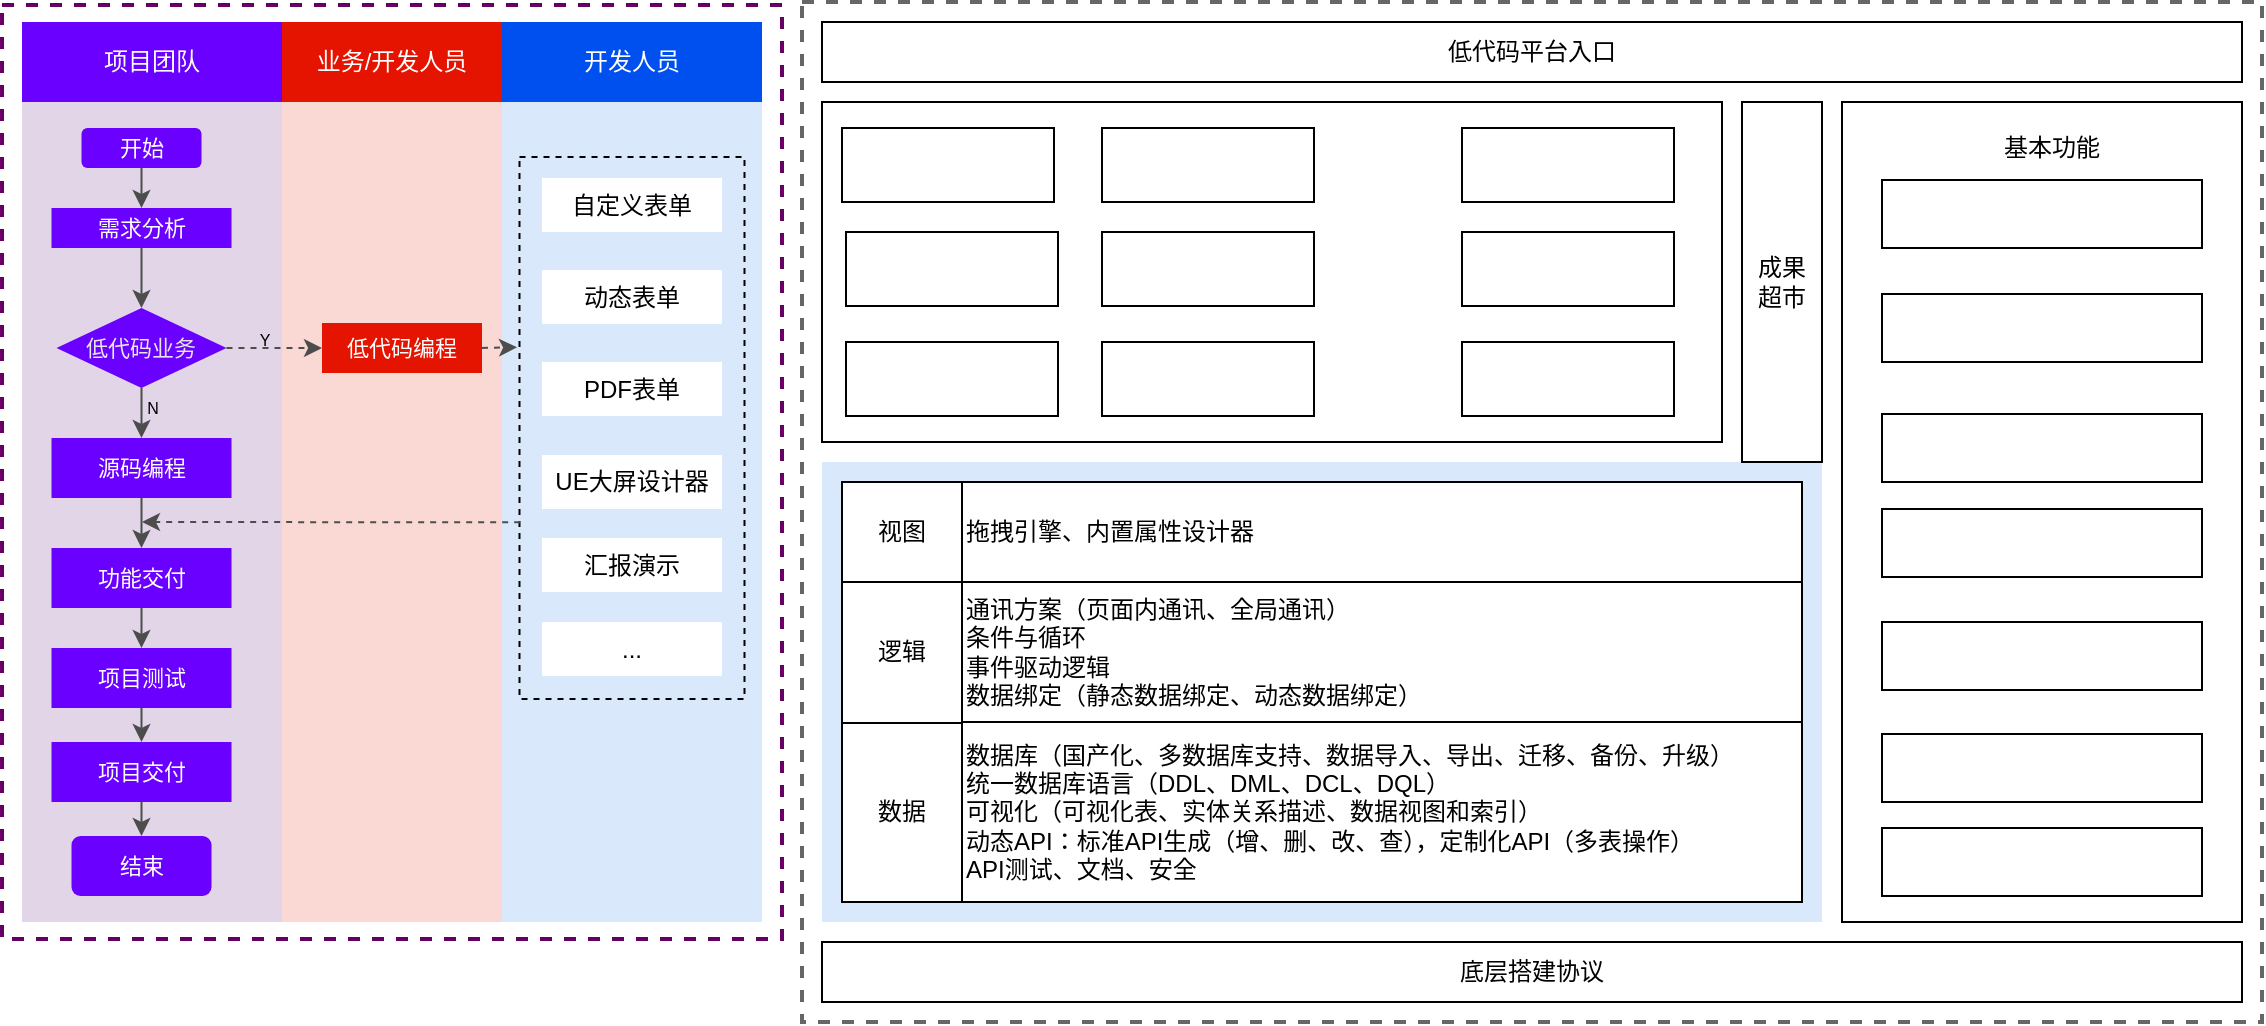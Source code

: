 <mxfile version="24.2.3" type="github">
  <diagram name="第 1 页" id="B_uo7OJ-f0cf3lO3-WNb">
    <mxGraphModel dx="2022" dy="650" grid="1" gridSize="10" guides="1" tooltips="1" connect="1" arrows="1" fold="1" page="1" pageScale="1" pageWidth="827" pageHeight="1169" math="0" shadow="0">
      <root>
        <mxCell id="0" />
        <mxCell id="1" parent="0" />
        <mxCell id="DL2iSLS2zm1EoD6sChtO-90" value="" style="rounded=0;whiteSpace=wrap;html=1;fillColor=none;strokeColor=#660066;strokeWidth=2;dashed=1;" parent="1" vertex="1">
          <mxGeometry x="-70" y="71.5" width="390" height="467" as="geometry" />
        </mxCell>
        <mxCell id="DL2iSLS2zm1EoD6sChtO-4" value="业务/开发人员" style="rounded=0;whiteSpace=wrap;html=1;fillColor=#e51400;fontColor=#ffffff;strokeColor=none;" parent="1" vertex="1">
          <mxGeometry x="70" y="80" width="110" height="40" as="geometry" />
        </mxCell>
        <mxCell id="DL2iSLS2zm1EoD6sChtO-6" value="" style="rounded=0;whiteSpace=wrap;html=1;fillColor=#fad9d5;strokeColor=none;" parent="1" vertex="1">
          <mxGeometry x="70" y="120" width="110" height="410" as="geometry" />
        </mxCell>
        <mxCell id="DL2iSLS2zm1EoD6sChtO-7" value="项目团队" style="rounded=0;whiteSpace=wrap;html=1;fillColor=#6a00ff;strokeColor=none;fontColor=#ffffff;" parent="1" vertex="1">
          <mxGeometry x="-60" y="80" width="130" height="40" as="geometry" />
        </mxCell>
        <mxCell id="DL2iSLS2zm1EoD6sChtO-8" value="" style="rounded=0;whiteSpace=wrap;html=1;fillColor=#e1d5e7;strokeColor=none;" parent="1" vertex="1">
          <mxGeometry x="-60" y="120" width="130" height="410" as="geometry" />
        </mxCell>
        <mxCell id="DL2iSLS2zm1EoD6sChtO-9" value="开始" style="rounded=1;whiteSpace=wrap;html=1;strokeColor=none;fontSize=11;fillColor=#6a00ff;fontColor=#ffffff;" parent="1" vertex="1">
          <mxGeometry x="-30.25" y="133" width="60" height="20" as="geometry" />
        </mxCell>
        <mxCell id="DL2iSLS2zm1EoD6sChtO-10" value="&lt;font color=&quot;#e6e6e6&quot; style=&quot;font-size: 11px;&quot;&gt;低代码业务&lt;/font&gt;" style="rhombus;whiteSpace=wrap;html=1;strokeColor=none;fontSize=11;fillColor=#6a00ff;fontColor=#ffffff;" parent="1" vertex="1">
          <mxGeometry x="-42.75" y="223" width="85" height="40" as="geometry" />
        </mxCell>
        <mxCell id="DL2iSLS2zm1EoD6sChtO-11" value="需求分析" style="rounded=0;whiteSpace=wrap;html=1;strokeColor=none;fontSize=11;fillColor=#6a00ff;fontColor=#ffffff;" parent="1" vertex="1">
          <mxGeometry x="-45.25" y="173" width="90" height="20" as="geometry" />
        </mxCell>
        <mxCell id="DL2iSLS2zm1EoD6sChtO-12" value="结束" style="rounded=1;whiteSpace=wrap;html=1;strokeColor=none;fontSize=11;fillColor=#6a00ff;fontColor=#ffffff;" parent="1" vertex="1">
          <mxGeometry x="-35.25" y="487" width="70" height="30" as="geometry" />
        </mxCell>
        <mxCell id="DL2iSLS2zm1EoD6sChtO-13" value="项目测试" style="rounded=0;whiteSpace=wrap;html=1;strokeColor=none;fontSize=11;fillColor=#6a00ff;fontColor=#ffffff;" parent="1" vertex="1">
          <mxGeometry x="-45.25" y="393" width="90" height="30" as="geometry" />
        </mxCell>
        <mxCell id="DL2iSLS2zm1EoD6sChtO-14" value="源码编程" style="rounded=0;whiteSpace=wrap;html=1;strokeColor=none;fontSize=11;fillColor=#6a00ff;fontColor=#ffffff;" parent="1" vertex="1">
          <mxGeometry x="-45.25" y="288" width="90" height="30" as="geometry" />
        </mxCell>
        <mxCell id="DL2iSLS2zm1EoD6sChtO-15" value="项目交付" style="rounded=0;whiteSpace=wrap;html=1;strokeColor=none;fontSize=11;fillColor=#6a00ff;fontColor=#ffffff;" parent="1" vertex="1">
          <mxGeometry x="-45.25" y="440" width="90" height="30" as="geometry" />
        </mxCell>
        <mxCell id="DL2iSLS2zm1EoD6sChtO-16" value="" style="endArrow=classic;html=1;rounded=0;strokeColor=#4D4D4D;" parent="1" source="DL2iSLS2zm1EoD6sChtO-9" target="DL2iSLS2zm1EoD6sChtO-11" edge="1">
          <mxGeometry width="50" height="50" relative="1" as="geometry">
            <mxPoint x="194.75" y="273" as="sourcePoint" />
            <mxPoint x="244.75" y="223" as="targetPoint" />
          </mxGeometry>
        </mxCell>
        <mxCell id="DL2iSLS2zm1EoD6sChtO-17" value="" style="endArrow=classic;html=1;rounded=0;exitX=0.5;exitY=1;exitDx=0;exitDy=0;entryX=0.5;entryY=0;entryDx=0;entryDy=0;strokeColor=#4D4D4D;" parent="1" source="DL2iSLS2zm1EoD6sChtO-11" target="DL2iSLS2zm1EoD6sChtO-10" edge="1">
          <mxGeometry width="50" height="50" relative="1" as="geometry">
            <mxPoint x="-0.49" y="213" as="sourcePoint" />
            <mxPoint x="-0.49" y="233" as="targetPoint" />
          </mxGeometry>
        </mxCell>
        <mxCell id="DL2iSLS2zm1EoD6sChtO-18" value="" style="endArrow=classic;html=1;rounded=0;exitX=0.5;exitY=1;exitDx=0;exitDy=0;strokeColor=#4D4D4D;" parent="1" source="DL2iSLS2zm1EoD6sChtO-10" target="DL2iSLS2zm1EoD6sChtO-14" edge="1">
          <mxGeometry width="50" height="50" relative="1" as="geometry">
            <mxPoint x="9.75" y="223" as="sourcePoint" />
            <mxPoint x="9.75" y="243" as="targetPoint" />
          </mxGeometry>
        </mxCell>
        <mxCell id="DL2iSLS2zm1EoD6sChtO-19" value="N" style="edgeLabel;html=1;align=center;verticalAlign=middle;resizable=0;points=[];labelBackgroundColor=none;fontSize=8;" parent="DL2iSLS2zm1EoD6sChtO-18" vertex="1" connectable="0">
          <mxGeometry x="-0.22" relative="1" as="geometry">
            <mxPoint x="5" as="offset" />
          </mxGeometry>
        </mxCell>
        <mxCell id="DL2iSLS2zm1EoD6sChtO-20" value="" style="endArrow=classic;html=1;rounded=0;exitX=0.5;exitY=1;exitDx=0;exitDy=0;entryX=0.5;entryY=0;entryDx=0;entryDy=0;strokeColor=#4D4D4D;" parent="1" source="DL2iSLS2zm1EoD6sChtO-14" target="DL2iSLS2zm1EoD6sChtO-23" edge="1">
          <mxGeometry width="50" height="50" relative="1" as="geometry">
            <mxPoint x="9.75" y="293" as="sourcePoint" />
            <mxPoint x="9.75" y="323" as="targetPoint" />
          </mxGeometry>
        </mxCell>
        <mxCell id="DL2iSLS2zm1EoD6sChtO-21" value="" style="endArrow=classic;html=1;rounded=0;exitX=0.5;exitY=1;exitDx=0;exitDy=0;entryX=0.5;entryY=0;entryDx=0;entryDy=0;strokeColor=#4D4D4D;" parent="1" source="DL2iSLS2zm1EoD6sChtO-13" target="DL2iSLS2zm1EoD6sChtO-15" edge="1">
          <mxGeometry width="50" height="50" relative="1" as="geometry">
            <mxPoint x="9.75" y="353" as="sourcePoint" />
            <mxPoint x="9.75" y="383" as="targetPoint" />
          </mxGeometry>
        </mxCell>
        <mxCell id="DL2iSLS2zm1EoD6sChtO-22" value="" style="endArrow=classic;html=1;rounded=0;exitX=0.5;exitY=1;exitDx=0;exitDy=0;entryX=0.5;entryY=0;entryDx=0;entryDy=0;strokeColor=#4D4D4D;" parent="1" source="DL2iSLS2zm1EoD6sChtO-15" target="DL2iSLS2zm1EoD6sChtO-12" edge="1">
          <mxGeometry width="50" height="50" relative="1" as="geometry">
            <mxPoint x="9.75" y="413" as="sourcePoint" />
            <mxPoint x="9.75" y="433" as="targetPoint" />
          </mxGeometry>
        </mxCell>
        <mxCell id="DL2iSLS2zm1EoD6sChtO-23" value="功能交付" style="rounded=0;whiteSpace=wrap;html=1;strokeColor=none;fontSize=11;fillColor=#6a00ff;fontColor=#ffffff;" parent="1" vertex="1">
          <mxGeometry x="-45.25" y="343" width="90" height="30" as="geometry" />
        </mxCell>
        <mxCell id="DL2iSLS2zm1EoD6sChtO-24" value="" style="endArrow=classic;html=1;rounded=0;exitX=0.5;exitY=1;exitDx=0;exitDy=0;entryX=0.5;entryY=0;entryDx=0;entryDy=0;strokeColor=#4D4D4D;" parent="1" source="DL2iSLS2zm1EoD6sChtO-23" target="DL2iSLS2zm1EoD6sChtO-13" edge="1">
          <mxGeometry width="50" height="50" relative="1" as="geometry">
            <mxPoint x="-0.49" y="373" as="sourcePoint" />
            <mxPoint x="-0.49" y="390" as="targetPoint" />
          </mxGeometry>
        </mxCell>
        <mxCell id="DL2iSLS2zm1EoD6sChtO-25" value="低代码编程" style="rounded=0;whiteSpace=wrap;html=1;fillColor=#e51400;fontColor=#ffffff;strokeColor=none;fontSize=11;" parent="1" vertex="1">
          <mxGeometry x="90" y="230.5" width="80" height="25" as="geometry" />
        </mxCell>
        <mxCell id="DL2iSLS2zm1EoD6sChtO-27" value="" style="endArrow=classic;html=1;rounded=0;entryX=0;entryY=0.5;entryDx=0;entryDy=0;exitX=1;exitY=0.5;exitDx=0;exitDy=0;strokeColor=#4D4D4D;dashed=1;" parent="1" source="DL2iSLS2zm1EoD6sChtO-10" target="DL2iSLS2zm1EoD6sChtO-25" edge="1">
          <mxGeometry width="50" height="50" relative="1" as="geometry">
            <mxPoint x="35" y="220" as="sourcePoint" />
            <mxPoint x="35" y="240" as="targetPoint" />
          </mxGeometry>
        </mxCell>
        <mxCell id="DL2iSLS2zm1EoD6sChtO-28" value="Y" style="edgeLabel;html=1;align=center;verticalAlign=middle;resizable=0;points=[];labelBackgroundColor=none;fontSize=8;" parent="DL2iSLS2zm1EoD6sChtO-27" vertex="1" connectable="0">
          <mxGeometry x="-0.455" relative="1" as="geometry">
            <mxPoint x="5" y="-4" as="offset" />
          </mxGeometry>
        </mxCell>
        <mxCell id="DL2iSLS2zm1EoD6sChtO-68" value="开发人员" style="rounded=0;whiteSpace=wrap;html=1;fillColor=#0050ef;fontColor=#ffffff;strokeColor=none;" parent="1" vertex="1">
          <mxGeometry x="180" y="80" width="130" height="40" as="geometry" />
        </mxCell>
        <mxCell id="DL2iSLS2zm1EoD6sChtO-69" value="" style="rounded=0;whiteSpace=wrap;html=1;fillColor=#dae8fc;strokeColor=none;" parent="1" vertex="1">
          <mxGeometry x="180" y="120" width="130" height="410" as="geometry" />
        </mxCell>
        <mxCell id="DL2iSLS2zm1EoD6sChtO-71" value="自定义表单" style="rounded=0;whiteSpace=wrap;html=1;strokeColor=none;" parent="1" vertex="1">
          <mxGeometry x="200" y="158" width="90" height="27" as="geometry" />
        </mxCell>
        <mxCell id="DL2iSLS2zm1EoD6sChtO-72" value="动态表单" style="rounded=0;whiteSpace=wrap;html=1;strokeColor=none;" parent="1" vertex="1">
          <mxGeometry x="200" y="204" width="90" height="27" as="geometry" />
        </mxCell>
        <mxCell id="DL2iSLS2zm1EoD6sChtO-73" value="PDF表单" style="rounded=0;whiteSpace=wrap;html=1;strokeColor=none;" parent="1" vertex="1">
          <mxGeometry x="200" y="250" width="90" height="27" as="geometry" />
        </mxCell>
        <mxCell id="DL2iSLS2zm1EoD6sChtO-74" value="UE大屏设计器" style="rounded=0;whiteSpace=wrap;html=1;strokeColor=none;" parent="1" vertex="1">
          <mxGeometry x="200" y="296.5" width="90" height="27" as="geometry" />
        </mxCell>
        <mxCell id="DL2iSLS2zm1EoD6sChtO-75" value="汇报演示" style="rounded=0;whiteSpace=wrap;html=1;strokeColor=none;" parent="1" vertex="1">
          <mxGeometry x="200" y="338" width="90" height="27" as="geometry" />
        </mxCell>
        <mxCell id="DL2iSLS2zm1EoD6sChtO-77" value="..." style="rounded=0;whiteSpace=wrap;html=1;strokeColor=none;" parent="1" vertex="1">
          <mxGeometry x="200" y="380" width="90" height="27" as="geometry" />
        </mxCell>
        <mxCell id="DL2iSLS2zm1EoD6sChtO-79" value="" style="rounded=0;whiteSpace=wrap;html=1;fillColor=none;dashed=1;" parent="1" vertex="1">
          <mxGeometry x="188.75" y="147.5" width="112.5" height="271" as="geometry" />
        </mxCell>
        <mxCell id="DL2iSLS2zm1EoD6sChtO-86" value="" style="endArrow=classic;html=1;rounded=0;entryX=-0.011;entryY=0.351;entryDx=0;entryDy=0;exitX=1;exitY=0.5;exitDx=0;exitDy=0;strokeColor=#4D4D4D;entryPerimeter=0;dashed=1;" parent="1" source="DL2iSLS2zm1EoD6sChtO-25" target="DL2iSLS2zm1EoD6sChtO-79" edge="1">
          <mxGeometry width="50" height="50" relative="1" as="geometry">
            <mxPoint x="52" y="253" as="sourcePoint" />
            <mxPoint x="100" y="253" as="targetPoint" />
          </mxGeometry>
        </mxCell>
        <mxCell id="DL2iSLS2zm1EoD6sChtO-89" value="" style="endArrow=classic;html=1;rounded=0;exitX=0.003;exitY=0.674;exitDx=0;exitDy=0;strokeColor=#4D4D4D;exitPerimeter=0;dashed=1;" parent="1" source="DL2iSLS2zm1EoD6sChtO-79" edge="1">
          <mxGeometry width="50" height="50" relative="1" as="geometry">
            <mxPoint x="10" y="328" as="sourcePoint" />
            <mxPoint y="330" as="targetPoint" />
          </mxGeometry>
        </mxCell>
        <mxCell id="cuvuWjdc5wPWUUID254h-1" value="" style="rounded=0;whiteSpace=wrap;html=1;dashed=1;fillColor=none;fontColor=#333333;strokeColor=#666666;strokeWidth=2;" vertex="1" parent="1">
          <mxGeometry x="330" y="70" width="730" height="510" as="geometry" />
        </mxCell>
        <mxCell id="cuvuWjdc5wPWUUID254h-2" value="" style="rounded=0;whiteSpace=wrap;html=1;fillColor=#dae8fc;strokeColor=none;" vertex="1" parent="1">
          <mxGeometry x="340" y="300" width="500" height="230" as="geometry" />
        </mxCell>
        <mxCell id="cuvuWjdc5wPWUUID254h-6" value="" style="rounded=0;whiteSpace=wrap;html=1;" vertex="1" parent="1">
          <mxGeometry x="340" y="120" width="450" height="170" as="geometry" />
        </mxCell>
        <mxCell id="cuvuWjdc5wPWUUID254h-7" value="" style="rounded=0;whiteSpace=wrap;html=1;" vertex="1" parent="1">
          <mxGeometry x="850" y="120" width="200" height="410" as="geometry" />
        </mxCell>
        <mxCell id="cuvuWjdc5wPWUUID254h-8" value="低代码平台入口" style="rounded=0;whiteSpace=wrap;html=1;" vertex="1" parent="1">
          <mxGeometry x="340" y="80" width="710" height="30" as="geometry" />
        </mxCell>
        <mxCell id="cuvuWjdc5wPWUUID254h-9" value="底层搭建协议" style="rounded=0;whiteSpace=wrap;html=1;" vertex="1" parent="1">
          <mxGeometry x="340" y="540" width="710" height="30" as="geometry" />
        </mxCell>
        <mxCell id="cuvuWjdc5wPWUUID254h-13" value="成果&lt;div&gt;超市&lt;/div&gt;" style="rounded=0;whiteSpace=wrap;html=1;" vertex="1" parent="1">
          <mxGeometry x="800" y="120" width="40" height="180" as="geometry" />
        </mxCell>
        <mxCell id="cuvuWjdc5wPWUUID254h-15" value="" style="rounded=0;whiteSpace=wrap;html=1;" vertex="1" parent="1">
          <mxGeometry x="350" y="133" width="106" height="37" as="geometry" />
        </mxCell>
        <mxCell id="cuvuWjdc5wPWUUID254h-16" value="" style="rounded=0;whiteSpace=wrap;html=1;" vertex="1" parent="1">
          <mxGeometry x="480" y="133" width="106" height="37" as="geometry" />
        </mxCell>
        <mxCell id="cuvuWjdc5wPWUUID254h-17" value="" style="rounded=0;whiteSpace=wrap;html=1;" vertex="1" parent="1">
          <mxGeometry x="660" y="133" width="106" height="37" as="geometry" />
        </mxCell>
        <mxCell id="cuvuWjdc5wPWUUID254h-18" value="" style="rounded=0;whiteSpace=wrap;html=1;" vertex="1" parent="1">
          <mxGeometry x="352" y="185" width="106" height="37" as="geometry" />
        </mxCell>
        <mxCell id="cuvuWjdc5wPWUUID254h-19" value="" style="rounded=0;whiteSpace=wrap;html=1;" vertex="1" parent="1">
          <mxGeometry x="480" y="185" width="106" height="37" as="geometry" />
        </mxCell>
        <mxCell id="cuvuWjdc5wPWUUID254h-20" value="" style="rounded=0;whiteSpace=wrap;html=1;" vertex="1" parent="1">
          <mxGeometry x="660" y="185" width="106" height="37" as="geometry" />
        </mxCell>
        <mxCell id="cuvuWjdc5wPWUUID254h-21" value="" style="rounded=0;whiteSpace=wrap;html=1;" vertex="1" parent="1">
          <mxGeometry x="352" y="240" width="106" height="37" as="geometry" />
        </mxCell>
        <mxCell id="cuvuWjdc5wPWUUID254h-22" value="" style="rounded=0;whiteSpace=wrap;html=1;" vertex="1" parent="1">
          <mxGeometry x="480" y="240" width="106" height="37" as="geometry" />
        </mxCell>
        <mxCell id="cuvuWjdc5wPWUUID254h-23" value="" style="rounded=0;whiteSpace=wrap;html=1;" vertex="1" parent="1">
          <mxGeometry x="660" y="240" width="106" height="37" as="geometry" />
        </mxCell>
        <mxCell id="cuvuWjdc5wPWUUID254h-25" value="" style="rounded=0;whiteSpace=wrap;html=1;" vertex="1" parent="1">
          <mxGeometry x="870" y="159" width="160" height="34" as="geometry" />
        </mxCell>
        <mxCell id="cuvuWjdc5wPWUUID254h-26" value="" style="rounded=0;whiteSpace=wrap;html=1;" vertex="1" parent="1">
          <mxGeometry x="870" y="216" width="160" height="34" as="geometry" />
        </mxCell>
        <mxCell id="cuvuWjdc5wPWUUID254h-27" value="" style="rounded=0;whiteSpace=wrap;html=1;" vertex="1" parent="1">
          <mxGeometry x="870" y="276" width="160" height="34" as="geometry" />
        </mxCell>
        <mxCell id="cuvuWjdc5wPWUUID254h-28" value="" style="rounded=0;whiteSpace=wrap;html=1;" vertex="1" parent="1">
          <mxGeometry x="870" y="323.5" width="160" height="34" as="geometry" />
        </mxCell>
        <mxCell id="cuvuWjdc5wPWUUID254h-29" value="" style="rounded=0;whiteSpace=wrap;html=1;" vertex="1" parent="1">
          <mxGeometry x="870" y="380" width="160" height="34" as="geometry" />
        </mxCell>
        <mxCell id="cuvuWjdc5wPWUUID254h-30" value="" style="rounded=0;whiteSpace=wrap;html=1;" vertex="1" parent="1">
          <mxGeometry x="870" y="436" width="160" height="34" as="geometry" />
        </mxCell>
        <mxCell id="cuvuWjdc5wPWUUID254h-31" value="" style="rounded=0;whiteSpace=wrap;html=1;" vertex="1" parent="1">
          <mxGeometry x="870" y="483" width="160" height="34" as="geometry" />
        </mxCell>
        <mxCell id="cuvuWjdc5wPWUUID254h-32" value="基本功能" style="text;html=1;align=center;verticalAlign=middle;whiteSpace=wrap;rounded=0;" vertex="1" parent="1">
          <mxGeometry x="910" y="128" width="90" height="30" as="geometry" />
        </mxCell>
        <mxCell id="cuvuWjdc5wPWUUID254h-34" value="&lt;div style=&quot;&quot;&gt;数据库（国产化、多数据库支持、数据导入、导出、迁移、备份、升级）&lt;/div&gt;&lt;div style=&quot;&quot;&gt;统一数据库语言（DDL、DML、DCL、DQL）&lt;/div&gt;&lt;div style=&quot;&quot;&gt;可视化（可视化表、实体关系描述、数据视图和索引）&lt;/div&gt;&lt;div style=&quot;&quot;&gt;动态API：&lt;span style=&quot;background-color: initial;&quot;&gt;标准API生成（增、删、改、查），&lt;/span&gt;&lt;span style=&quot;background-color: initial;&quot;&gt;定制化API（多表操作）&lt;/span&gt;&lt;/div&gt;&lt;div style=&quot;&quot;&gt;API测试、文档、安全&lt;/div&gt;" style="rounded=0;whiteSpace=wrap;html=1;align=left;" vertex="1" parent="1">
          <mxGeometry x="410" y="430" width="420" height="90" as="geometry" />
        </mxCell>
        <mxCell id="cuvuWjdc5wPWUUID254h-35" value="&lt;span style=&quot;text-align: left;&quot;&gt;数据&lt;/span&gt;" style="rounded=0;whiteSpace=wrap;html=1;" vertex="1" parent="1">
          <mxGeometry x="350" y="430" width="60" height="90" as="geometry" />
        </mxCell>
        <mxCell id="cuvuWjdc5wPWUUID254h-36" value="&lt;span style=&quot;text-align: left;&quot;&gt;逻辑&lt;/span&gt;" style="rounded=0;whiteSpace=wrap;html=1;" vertex="1" parent="1">
          <mxGeometry x="350" y="360" width="60" height="70.5" as="geometry" />
        </mxCell>
        <mxCell id="cuvuWjdc5wPWUUID254h-37" value="&lt;div style=&quot;text-align: left;&quot;&gt;&lt;span style=&quot;background-color: initial;&quot;&gt;视图&lt;/span&gt;&lt;/div&gt;" style="rounded=0;whiteSpace=wrap;html=1;" vertex="1" parent="1">
          <mxGeometry x="350" y="310" width="60" height="50" as="geometry" />
        </mxCell>
        <mxCell id="cuvuWjdc5wPWUUID254h-38" value="&lt;div style=&quot;&quot;&gt;&lt;div&gt;&lt;span style=&quot;background-color: initial;&quot;&gt;通讯方案（页面内通讯、全局通讯）&lt;/span&gt;&lt;/div&gt;&lt;div&gt;条件与循环&lt;/div&gt;&lt;div&gt;事件驱动逻辑&lt;/div&gt;&lt;div&gt;数据绑定（静态数据绑定、动态数据绑定）&lt;/div&gt;&lt;/div&gt;" style="rounded=0;whiteSpace=wrap;html=1;align=left;" vertex="1" parent="1">
          <mxGeometry x="410" y="360" width="420" height="70" as="geometry" />
        </mxCell>
        <mxCell id="cuvuWjdc5wPWUUID254h-39" value="&lt;div style=&quot;&quot;&gt;拖拽引擎、内置属性设计器&lt;br&gt;&lt;/div&gt;" style="rounded=0;whiteSpace=wrap;html=1;align=left;" vertex="1" parent="1">
          <mxGeometry x="410" y="310" width="420" height="50" as="geometry" />
        </mxCell>
      </root>
    </mxGraphModel>
  </diagram>
</mxfile>
